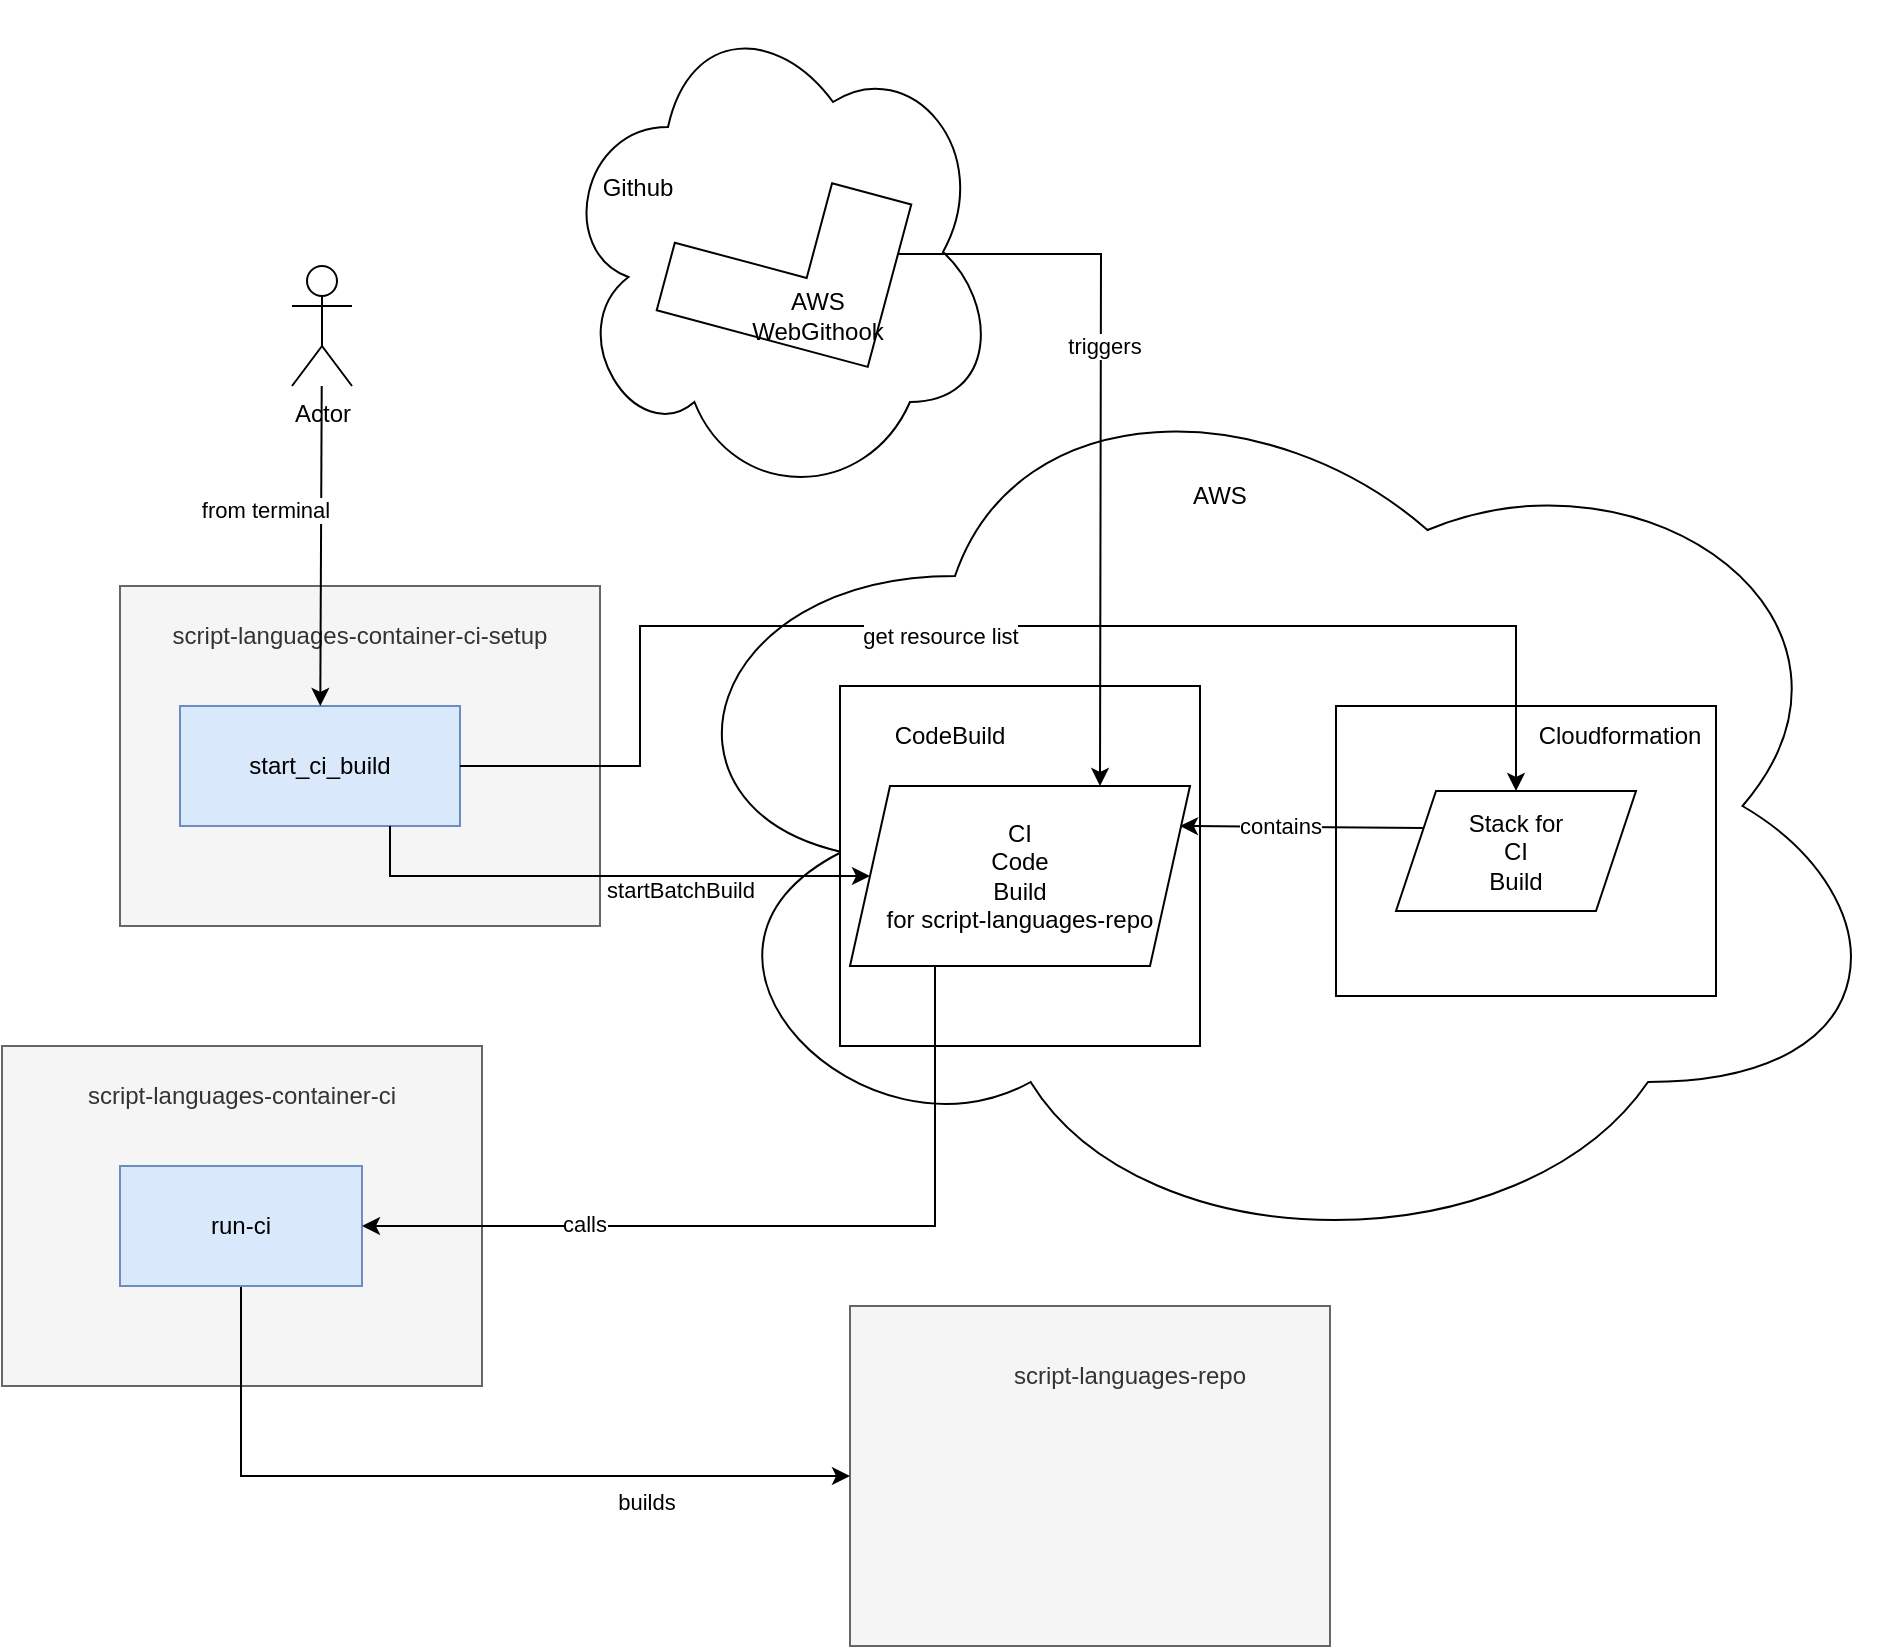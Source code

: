 <mxfile version="18.0.4" type="device"><diagram id="SxhqiDRdeOCCGpe3J-qj" name="Page-1"><mxGraphModel dx="1422" dy="905" grid="1" gridSize="10" guides="1" tooltips="1" connect="1" arrows="1" fold="1" page="1" pageScale="1" pageWidth="850" pageHeight="1100" math="0" shadow="0"><root><mxCell id="0"/><mxCell id="1" parent="0"/><mxCell id="UqBiGITngKA5CjNryo_V-7" value="" style="ellipse;shape=cloud;whiteSpace=wrap;html=1;" parent="1" vertex="1"><mxGeometry x="530" y="480" width="630" height="460" as="geometry"/></mxCell><mxCell id="zWUnT82DVPrSbH_GaLEo-2" value="" style="rounded=0;whiteSpace=wrap;html=1;fillColor=#f5f5f5;fontColor=#333333;strokeColor=#666666;" parent="1" vertex="1"><mxGeometry x="635" y="960" width="240" height="170" as="geometry"/></mxCell><mxCell id="zWUnT82DVPrSbH_GaLEo-14" value="&lt;span style=&quot;color: rgb(51, 51, 51);&quot;&gt;script-languages-repo&lt;/span&gt;" style="text;html=1;strokeColor=none;fillColor=none;align=center;verticalAlign=middle;whiteSpace=wrap;rounded=0;" parent="1" vertex="1"><mxGeometry x="685" y="980" width="180" height="30" as="geometry"/></mxCell><mxCell id="zWUnT82DVPrSbH_GaLEo-13" value="" style="rounded=0;whiteSpace=wrap;html=1;fillColor=#f5f5f5;fontColor=#333333;strokeColor=#666666;" parent="1" vertex="1"><mxGeometry x="270" y="600" width="240" height="170" as="geometry"/></mxCell><mxCell id="zWUnT82DVPrSbH_GaLEo-10" value="&lt;span style=&quot;color: rgb(51, 51, 51);&quot;&gt;script-languages-container-ci-setup&lt;/span&gt;" style="text;html=1;strokeColor=none;fillColor=none;align=center;verticalAlign=middle;whiteSpace=wrap;rounded=0;" parent="1" vertex="1"><mxGeometry x="290" y="610" width="200" height="30" as="geometry"/></mxCell><mxCell id="zWUnT82DVPrSbH_GaLEo-15" value="start_ci_build" style="rounded=0;whiteSpace=wrap;html=1;fillColor=#dae8fc;strokeColor=#6c8ebf;" parent="1" vertex="1"><mxGeometry x="300" y="660" width="140" height="60" as="geometry"/></mxCell><mxCell id="zWUnT82DVPrSbH_GaLEo-19" value="AWS" style="text;html=1;strokeColor=none;fillColor=none;align=center;verticalAlign=middle;whiteSpace=wrap;rounded=0;" parent="1" vertex="1"><mxGeometry x="790" y="540" width="60" height="30" as="geometry"/></mxCell><mxCell id="zWUnT82DVPrSbH_GaLEo-23" value="" style="whiteSpace=wrap;html=1;aspect=fixed;" parent="1" vertex="1"><mxGeometry x="630" y="650" width="180" height="180" as="geometry"/></mxCell><mxCell id="zWUnT82DVPrSbH_GaLEo-24" value="CodeBuild" style="text;html=1;strokeColor=none;fillColor=none;align=center;verticalAlign=middle;whiteSpace=wrap;rounded=0;" parent="1" vertex="1"><mxGeometry x="655" y="660" width="60" height="30" as="geometry"/></mxCell><mxCell id="zWUnT82DVPrSbH_GaLEo-26" value="CI&lt;br&gt;Code&lt;br&gt;Build&lt;br&gt;for script-languages-repo" style="shape=parallelogram;perimeter=parallelogramPerimeter;whiteSpace=wrap;html=1;fixedSize=1;" parent="1" vertex="1"><mxGeometry x="635" y="700" width="170" height="90" as="geometry"/></mxCell><mxCell id="zWUnT82DVPrSbH_GaLEo-27" value="" style="rounded=0;whiteSpace=wrap;html=1;" parent="1" vertex="1"><mxGeometry x="878" y="660" width="190" height="145" as="geometry"/></mxCell><mxCell id="zWUnT82DVPrSbH_GaLEo-28" value="Cloudformation" style="text;html=1;strokeColor=none;fillColor=none;align=center;verticalAlign=middle;whiteSpace=wrap;rounded=0;" parent="1" vertex="1"><mxGeometry x="990" y="660" width="60" height="30" as="geometry"/></mxCell><mxCell id="zWUnT82DVPrSbH_GaLEo-21" value="Stack for &lt;br&gt;CI&lt;br&gt;Build" style="shape=parallelogram;perimeter=parallelogramPerimeter;whiteSpace=wrap;html=1;fixedSize=1;" parent="1" vertex="1"><mxGeometry x="908" y="702.5" width="120" height="60" as="geometry"/></mxCell><mxCell id="zWUnT82DVPrSbH_GaLEo-29" value="" style="endArrow=classic;html=1;rounded=0;exitX=0;exitY=0.25;exitDx=0;exitDy=0;" parent="1" source="zWUnT82DVPrSbH_GaLEo-21" edge="1"><mxGeometry width="50" height="50" relative="1" as="geometry"><mxPoint x="433" y="519" as="sourcePoint"/><mxPoint x="800" y="720" as="targetPoint"/></mxGeometry></mxCell><mxCell id="zWUnT82DVPrSbH_GaLEo-30" value="contains" style="edgeLabel;html=1;align=center;verticalAlign=middle;resizable=0;points=[];" parent="zWUnT82DVPrSbH_GaLEo-29" vertex="1" connectable="0"><mxGeometry x="-0.336" relative="1" as="geometry"><mxPoint x="-32" y="-1" as="offset"/></mxGeometry></mxCell><mxCell id="zWUnT82DVPrSbH_GaLEo-34" value="" style="rounded=0;whiteSpace=wrap;html=1;fillColor=#f5f5f5;fontColor=#333333;strokeColor=#666666;" parent="1" vertex="1"><mxGeometry x="211" y="830" width="240" height="170" as="geometry"/></mxCell><mxCell id="zWUnT82DVPrSbH_GaLEo-35" value="&lt;span style=&quot;color: rgb(51, 51, 51);&quot;&gt;script-languages-container-ci&lt;/span&gt;" style="text;html=1;strokeColor=none;fillColor=none;align=center;verticalAlign=middle;whiteSpace=wrap;rounded=0;" parent="1" vertex="1"><mxGeometry x="231" y="840" width="200" height="30" as="geometry"/></mxCell><mxCell id="UqBiGITngKA5CjNryo_V-5" style="edgeStyle=orthogonalEdgeStyle;rounded=0;orthogonalLoop=1;jettySize=auto;html=1;exitX=0.5;exitY=1;exitDx=0;exitDy=0;entryX=0;entryY=0.5;entryDx=0;entryDy=0;" parent="1" source="zWUnT82DVPrSbH_GaLEo-36" target="zWUnT82DVPrSbH_GaLEo-2" edge="1"><mxGeometry relative="1" as="geometry"/></mxCell><mxCell id="UqBiGITngKA5CjNryo_V-6" value="builds" style="edgeLabel;html=1;align=center;verticalAlign=middle;resizable=0;points=[];" parent="UqBiGITngKA5CjNryo_V-5" vertex="1" connectable="0"><mxGeometry x="0.473" y="1" relative="1" as="geometry"><mxPoint x="3" y="14" as="offset"/></mxGeometry></mxCell><mxCell id="zWUnT82DVPrSbH_GaLEo-36" value="run-ci" style="rounded=0;whiteSpace=wrap;html=1;fillColor=#dae8fc;strokeColor=#6c8ebf;" parent="1" vertex="1"><mxGeometry x="270" y="890" width="121" height="60" as="geometry"/></mxCell><mxCell id="sYT-GLe6FCTdiOscEyCC-1" value="Actor" style="shape=umlActor;verticalLabelPosition=bottom;verticalAlign=top;html=1;outlineConnect=0;" parent="1" vertex="1"><mxGeometry x="356" y="440" width="30" height="60" as="geometry"/></mxCell><mxCell id="zWUnT82DVPrSbH_GaLEo-11" value="" style="endArrow=classic;html=1;rounded=0;" parent="1" source="sYT-GLe6FCTdiOscEyCC-1" target="zWUnT82DVPrSbH_GaLEo-15" edge="1"><mxGeometry width="50" height="50" relative="1" as="geometry"><mxPoint x="170.96" y="427.02" as="sourcePoint"/><mxPoint x="325" y="424" as="targetPoint"/></mxGeometry></mxCell><mxCell id="zWUnT82DVPrSbH_GaLEo-12" value="&amp;nbsp;from terminal" style="edgeLabel;html=1;align=center;verticalAlign=middle;resizable=0;points=[];" parent="zWUnT82DVPrSbH_GaLEo-11" vertex="1" connectable="0"><mxGeometry x="0.682" y="-3" relative="1" as="geometry"><mxPoint x="-27" y="-73" as="offset"/></mxGeometry></mxCell><mxCell id="rFksK_6HFZecVcgkCQAB-1" value="" style="ellipse;shape=cloud;whiteSpace=wrap;html=1;" vertex="1" parent="1"><mxGeometry x="489" y="308" width="220" height="250" as="geometry"/></mxCell><mxCell id="rFksK_6HFZecVcgkCQAB-2" value="Github" style="text;html=1;strokeColor=none;fillColor=none;align=center;verticalAlign=middle;whiteSpace=wrap;rounded=0;" vertex="1" parent="1"><mxGeometry x="499" y="386.25" width="60" height="30" as="geometry"/></mxCell><mxCell id="rFksK_6HFZecVcgkCQAB-6" style="edgeStyle=orthogonalEdgeStyle;rounded=0;orthogonalLoop=1;jettySize=auto;html=1;exitX=0.009;exitY=0.692;exitDx=0;exitDy=0;exitPerimeter=0;" edge="1" parent="1" source="rFksK_6HFZecVcgkCQAB-4"><mxGeometry relative="1" as="geometry"><mxPoint x="760" y="700" as="targetPoint"/></mxGeometry></mxCell><mxCell id="rFksK_6HFZecVcgkCQAB-7" value="triggers" style="edgeLabel;html=1;align=center;verticalAlign=middle;resizable=0;points=[];" vertex="1" connectable="0" parent="rFksK_6HFZecVcgkCQAB-6"><mxGeometry x="-0.193" y="1" relative="1" as="geometry"><mxPoint as="offset"/></mxGeometry></mxCell><mxCell id="rFksK_6HFZecVcgkCQAB-4" value="" style="shape=corner;whiteSpace=wrap;html=1;rotation=-165;dx=41;dy=35;" vertex="1" parent="1"><mxGeometry x="547.37" y="393.67" width="109.25" height="84.05" as="geometry"/></mxCell><mxCell id="rFksK_6HFZecVcgkCQAB-5" value="AWS WebGithook" style="text;html=1;strokeColor=none;fillColor=none;align=center;verticalAlign=middle;whiteSpace=wrap;rounded=0;" vertex="1" parent="1"><mxGeometry x="589" y="449.75" width="60" height="30" as="geometry"/></mxCell><mxCell id="zWUnT82DVPrSbH_GaLEo-32" style="edgeStyle=orthogonalEdgeStyle;rounded=0;orthogonalLoop=1;jettySize=auto;html=1;exitX=1;exitY=0.5;exitDx=0;exitDy=0;entryX=0.5;entryY=0;entryDx=0;entryDy=0;" parent="1" source="zWUnT82DVPrSbH_GaLEo-15" target="zWUnT82DVPrSbH_GaLEo-21" edge="1"><mxGeometry relative="1" as="geometry"><Array as="points"><mxPoint x="530" y="690"/><mxPoint x="530" y="620"/><mxPoint x="968" y="620"/></Array></mxGeometry></mxCell><mxCell id="zWUnT82DVPrSbH_GaLEo-33" value="get resource list" style="edgeLabel;html=1;align=center;verticalAlign=middle;resizable=0;points=[];" parent="zWUnT82DVPrSbH_GaLEo-32" vertex="1" connectable="0"><mxGeometry x="-0.166" relative="1" as="geometry"><mxPoint x="26" y="5" as="offset"/></mxGeometry></mxCell><mxCell id="rFksK_6HFZecVcgkCQAB-9" style="edgeStyle=orthogonalEdgeStyle;rounded=0;orthogonalLoop=1;jettySize=auto;html=1;exitX=0.25;exitY=1;exitDx=0;exitDy=0;entryX=1;entryY=0.5;entryDx=0;entryDy=0;" edge="1" parent="1" source="zWUnT82DVPrSbH_GaLEo-26" target="zWUnT82DVPrSbH_GaLEo-36"><mxGeometry relative="1" as="geometry"/></mxCell><mxCell id="rFksK_6HFZecVcgkCQAB-10" value="calls" style="edgeLabel;html=1;align=center;verticalAlign=middle;resizable=0;points=[];" vertex="1" connectable="0" parent="rFksK_6HFZecVcgkCQAB-9"><mxGeometry x="0.472" y="-1" relative="1" as="geometry"><mxPoint x="1" as="offset"/></mxGeometry></mxCell><mxCell id="rFksK_6HFZecVcgkCQAB-11" style="edgeStyle=orthogonalEdgeStyle;rounded=0;orthogonalLoop=1;jettySize=auto;html=1;exitX=0.75;exitY=1;exitDx=0;exitDy=0;" edge="1" parent="1" source="zWUnT82DVPrSbH_GaLEo-15" target="zWUnT82DVPrSbH_GaLEo-26"><mxGeometry relative="1" as="geometry"/></mxCell><mxCell id="rFksK_6HFZecVcgkCQAB-12" value="startBatchBuild" style="edgeLabel;html=1;align=center;verticalAlign=middle;resizable=0;points=[];" vertex="1" connectable="0" parent="rFksK_6HFZecVcgkCQAB-11"><mxGeometry x="0.54" y="-7" relative="1" as="geometry"><mxPoint x="-34" as="offset"/></mxGeometry></mxCell></root></mxGraphModel></diagram></mxfile>